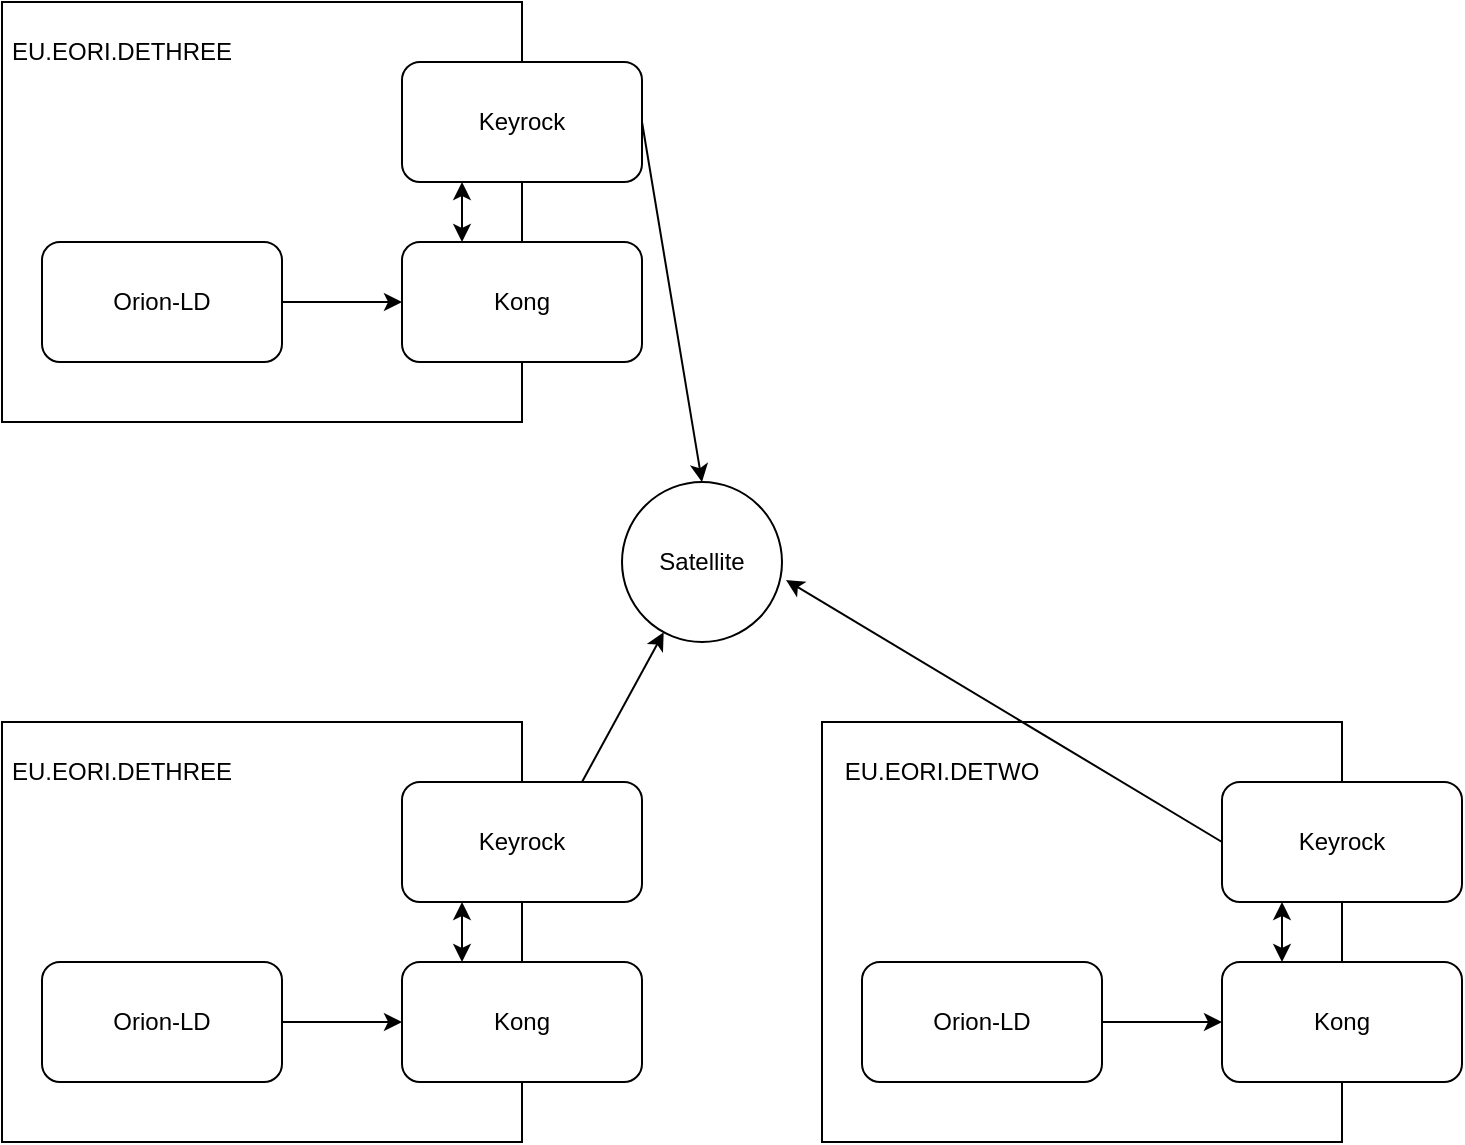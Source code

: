 <mxfile version="20.7.4" type="device"><diagram id="LW1W1ZWs_w0cEmt0Vl1V" name="Page-1"><mxGraphModel dx="1434" dy="756" grid="1" gridSize="10" guides="1" tooltips="1" connect="1" arrows="1" fold="1" page="1" pageScale="1" pageWidth="850" pageHeight="1100" math="0" shadow="0"><root><mxCell id="0"/><mxCell id="1" parent="0"/><mxCell id="J4oKa5rQlpzVuB3ve1DY-18" value="Satellite" style="ellipse;whiteSpace=wrap;html=1;aspect=fixed;" vertex="1" parent="1"><mxGeometry x="360" y="240" width="80" height="80" as="geometry"/></mxCell><mxCell id="J4oKa5rQlpzVuB3ve1DY-22" value="" style="endArrow=classic;html=1;rounded=0;exitX=1;exitY=0.5;exitDx=0;exitDy=0;entryX=0.5;entryY=0;entryDx=0;entryDy=0;" edge="1" parent="1" source="J4oKa5rQlpzVuB3ve1DY-48" target="J4oKa5rQlpzVuB3ve1DY-18"><mxGeometry width="50" height="50" relative="1" as="geometry"><mxPoint x="170" y="400" as="sourcePoint"/><mxPoint x="260" y="290" as="targetPoint"/><Array as="points"/></mxGeometry></mxCell><mxCell id="J4oKa5rQlpzVuB3ve1DY-31" value="" style="group" vertex="1" connectable="0" parent="1"><mxGeometry x="460" y="360" width="320" height="210" as="geometry"/></mxCell><mxCell id="J4oKa5rQlpzVuB3ve1DY-8" value="" style="rounded=0;whiteSpace=wrap;html=1;" vertex="1" parent="J4oKa5rQlpzVuB3ve1DY-31"><mxGeometry width="260" height="210" as="geometry"/></mxCell><mxCell id="J4oKa5rQlpzVuB3ve1DY-9" value="Keyrock" style="rounded=1;whiteSpace=wrap;html=1;" vertex="1" parent="J4oKa5rQlpzVuB3ve1DY-31"><mxGeometry x="200" y="30" width="120" height="60" as="geometry"/></mxCell><mxCell id="J4oKa5rQlpzVuB3ve1DY-10" value="Orion-LD" style="rounded=1;whiteSpace=wrap;html=1;" vertex="1" parent="J4oKa5rQlpzVuB3ve1DY-31"><mxGeometry x="20" y="120" width="120" height="60" as="geometry"/></mxCell><mxCell id="J4oKa5rQlpzVuB3ve1DY-11" value="Kong" style="rounded=1;whiteSpace=wrap;html=1;" vertex="1" parent="J4oKa5rQlpzVuB3ve1DY-31"><mxGeometry x="200" y="120" width="120" height="60" as="geometry"/></mxCell><mxCell id="J4oKa5rQlpzVuB3ve1DY-12" value="EU.EORI.DETWO" style="text;html=1;strokeColor=none;fillColor=none;align=center;verticalAlign=middle;whiteSpace=wrap;rounded=0;" vertex="1" parent="J4oKa5rQlpzVuB3ve1DY-31"><mxGeometry x="30" y="10" width="60" height="30" as="geometry"/></mxCell><mxCell id="J4oKa5rQlpzVuB3ve1DY-29" value="" style="endArrow=classic;startArrow=classic;html=1;rounded=0;exitX=0.25;exitY=0;exitDx=0;exitDy=0;" edge="1" parent="J4oKa5rQlpzVuB3ve1DY-31" source="J4oKa5rQlpzVuB3ve1DY-11"><mxGeometry width="50" height="50" relative="1" as="geometry"><mxPoint x="170" y="140" as="sourcePoint"/><mxPoint x="230" y="90" as="targetPoint"/></mxGeometry></mxCell><mxCell id="J4oKa5rQlpzVuB3ve1DY-30" value="" style="endArrow=classic;html=1;rounded=0;exitX=1;exitY=0.5;exitDx=0;exitDy=0;entryX=0;entryY=0.5;entryDx=0;entryDy=0;" edge="1" parent="J4oKa5rQlpzVuB3ve1DY-31" source="J4oKa5rQlpzVuB3ve1DY-10" target="J4oKa5rQlpzVuB3ve1DY-11"><mxGeometry width="50" height="50" relative="1" as="geometry"><mxPoint x="130" y="300" as="sourcePoint"/><mxPoint x="180" y="250" as="targetPoint"/></mxGeometry></mxCell><mxCell id="J4oKa5rQlpzVuB3ve1DY-46" value="" style="group" vertex="1" connectable="0" parent="1"><mxGeometry x="50" width="320" height="210" as="geometry"/></mxCell><mxCell id="J4oKa5rQlpzVuB3ve1DY-47" value="" style="rounded=0;whiteSpace=wrap;html=1;" vertex="1" parent="J4oKa5rQlpzVuB3ve1DY-46"><mxGeometry width="260" height="210" as="geometry"/></mxCell><mxCell id="J4oKa5rQlpzVuB3ve1DY-48" value="Keyrock" style="rounded=1;whiteSpace=wrap;html=1;" vertex="1" parent="J4oKa5rQlpzVuB3ve1DY-46"><mxGeometry x="200" y="30" width="120" height="60" as="geometry"/></mxCell><mxCell id="J4oKa5rQlpzVuB3ve1DY-49" value="Orion-LD" style="rounded=1;whiteSpace=wrap;html=1;" vertex="1" parent="J4oKa5rQlpzVuB3ve1DY-46"><mxGeometry x="20" y="120" width="120" height="60" as="geometry"/></mxCell><mxCell id="J4oKa5rQlpzVuB3ve1DY-50" value="Kong" style="rounded=1;whiteSpace=wrap;html=1;" vertex="1" parent="J4oKa5rQlpzVuB3ve1DY-46"><mxGeometry x="200" y="120" width="120" height="60" as="geometry"/></mxCell><mxCell id="J4oKa5rQlpzVuB3ve1DY-51" value="EU.EORI.DETHREE" style="text;html=1;strokeColor=none;fillColor=none;align=center;verticalAlign=middle;whiteSpace=wrap;rounded=0;" vertex="1" parent="J4oKa5rQlpzVuB3ve1DY-46"><mxGeometry x="30" y="10" width="60" height="30" as="geometry"/></mxCell><mxCell id="J4oKa5rQlpzVuB3ve1DY-52" value="" style="endArrow=classic;startArrow=classic;html=1;rounded=0;exitX=0.25;exitY=0;exitDx=0;exitDy=0;" edge="1" parent="J4oKa5rQlpzVuB3ve1DY-46" source="J4oKa5rQlpzVuB3ve1DY-50"><mxGeometry width="50" height="50" relative="1" as="geometry"><mxPoint x="170" y="140" as="sourcePoint"/><mxPoint x="230" y="90" as="targetPoint"/></mxGeometry></mxCell><mxCell id="J4oKa5rQlpzVuB3ve1DY-53" value="" style="endArrow=classic;html=1;rounded=0;exitX=1;exitY=0.5;exitDx=0;exitDy=0;entryX=0;entryY=0.5;entryDx=0;entryDy=0;" edge="1" parent="J4oKa5rQlpzVuB3ve1DY-46" source="J4oKa5rQlpzVuB3ve1DY-49" target="J4oKa5rQlpzVuB3ve1DY-50"><mxGeometry width="50" height="50" relative="1" as="geometry"><mxPoint x="130" y="300" as="sourcePoint"/><mxPoint x="180" y="250" as="targetPoint"/></mxGeometry></mxCell><mxCell id="J4oKa5rQlpzVuB3ve1DY-24" value="" style="endArrow=classic;html=1;rounded=0;exitX=0;exitY=0.5;exitDx=0;exitDy=0;entryX=1.025;entryY=0.613;entryDx=0;entryDy=0;entryPerimeter=0;" edge="1" parent="1" source="J4oKa5rQlpzVuB3ve1DY-9" target="J4oKa5rQlpzVuB3ve1DY-18"><mxGeometry width="50" height="50" relative="1" as="geometry"><mxPoint x="590" y="340" as="sourcePoint"/><mxPoint x="430" y="300" as="targetPoint"/></mxGeometry></mxCell><mxCell id="J4oKa5rQlpzVuB3ve1DY-56" value="" style="group" vertex="1" connectable="0" parent="1"><mxGeometry x="50" y="360" width="320" height="210" as="geometry"/></mxCell><mxCell id="J4oKa5rQlpzVuB3ve1DY-57" value="" style="rounded=0;whiteSpace=wrap;html=1;" vertex="1" parent="J4oKa5rQlpzVuB3ve1DY-56"><mxGeometry width="260" height="210" as="geometry"/></mxCell><mxCell id="J4oKa5rQlpzVuB3ve1DY-58" value="Keyrock" style="rounded=1;whiteSpace=wrap;html=1;" vertex="1" parent="J4oKa5rQlpzVuB3ve1DY-56"><mxGeometry x="200" y="30" width="120" height="60" as="geometry"/></mxCell><mxCell id="J4oKa5rQlpzVuB3ve1DY-59" value="Orion-LD" style="rounded=1;whiteSpace=wrap;html=1;" vertex="1" parent="J4oKa5rQlpzVuB3ve1DY-56"><mxGeometry x="20" y="120" width="120" height="60" as="geometry"/></mxCell><mxCell id="J4oKa5rQlpzVuB3ve1DY-60" value="Kong" style="rounded=1;whiteSpace=wrap;html=1;" vertex="1" parent="J4oKa5rQlpzVuB3ve1DY-56"><mxGeometry x="200" y="120" width="120" height="60" as="geometry"/></mxCell><mxCell id="J4oKa5rQlpzVuB3ve1DY-61" value="EU.EORI.DETHREE" style="text;html=1;strokeColor=none;fillColor=none;align=center;verticalAlign=middle;whiteSpace=wrap;rounded=0;" vertex="1" parent="J4oKa5rQlpzVuB3ve1DY-56"><mxGeometry x="30" y="10" width="60" height="30" as="geometry"/></mxCell><mxCell id="J4oKa5rQlpzVuB3ve1DY-62" value="" style="endArrow=classic;startArrow=classic;html=1;rounded=0;exitX=0.25;exitY=0;exitDx=0;exitDy=0;" edge="1" parent="J4oKa5rQlpzVuB3ve1DY-56" source="J4oKa5rQlpzVuB3ve1DY-60"><mxGeometry width="50" height="50" relative="1" as="geometry"><mxPoint x="170" y="140" as="sourcePoint"/><mxPoint x="230" y="90" as="targetPoint"/></mxGeometry></mxCell><mxCell id="J4oKa5rQlpzVuB3ve1DY-63" value="" style="endArrow=classic;html=1;rounded=0;exitX=1;exitY=0.5;exitDx=0;exitDy=0;entryX=0;entryY=0.5;entryDx=0;entryDy=0;" edge="1" parent="J4oKa5rQlpzVuB3ve1DY-56" source="J4oKa5rQlpzVuB3ve1DY-59" target="J4oKa5rQlpzVuB3ve1DY-60"><mxGeometry width="50" height="50" relative="1" as="geometry"><mxPoint x="130" y="300" as="sourcePoint"/><mxPoint x="180" y="250" as="targetPoint"/></mxGeometry></mxCell><mxCell id="J4oKa5rQlpzVuB3ve1DY-64" value="" style="endArrow=classic;html=1;rounded=0;exitX=0.75;exitY=0;exitDx=0;exitDy=0;" edge="1" parent="1" source="J4oKa5rQlpzVuB3ve1DY-58" target="J4oKa5rQlpzVuB3ve1DY-18"><mxGeometry width="50" height="50" relative="1" as="geometry"><mxPoint x="170" y="300" as="sourcePoint"/><mxPoint x="220" y="250" as="targetPoint"/></mxGeometry></mxCell></root></mxGraphModel></diagram></mxfile>